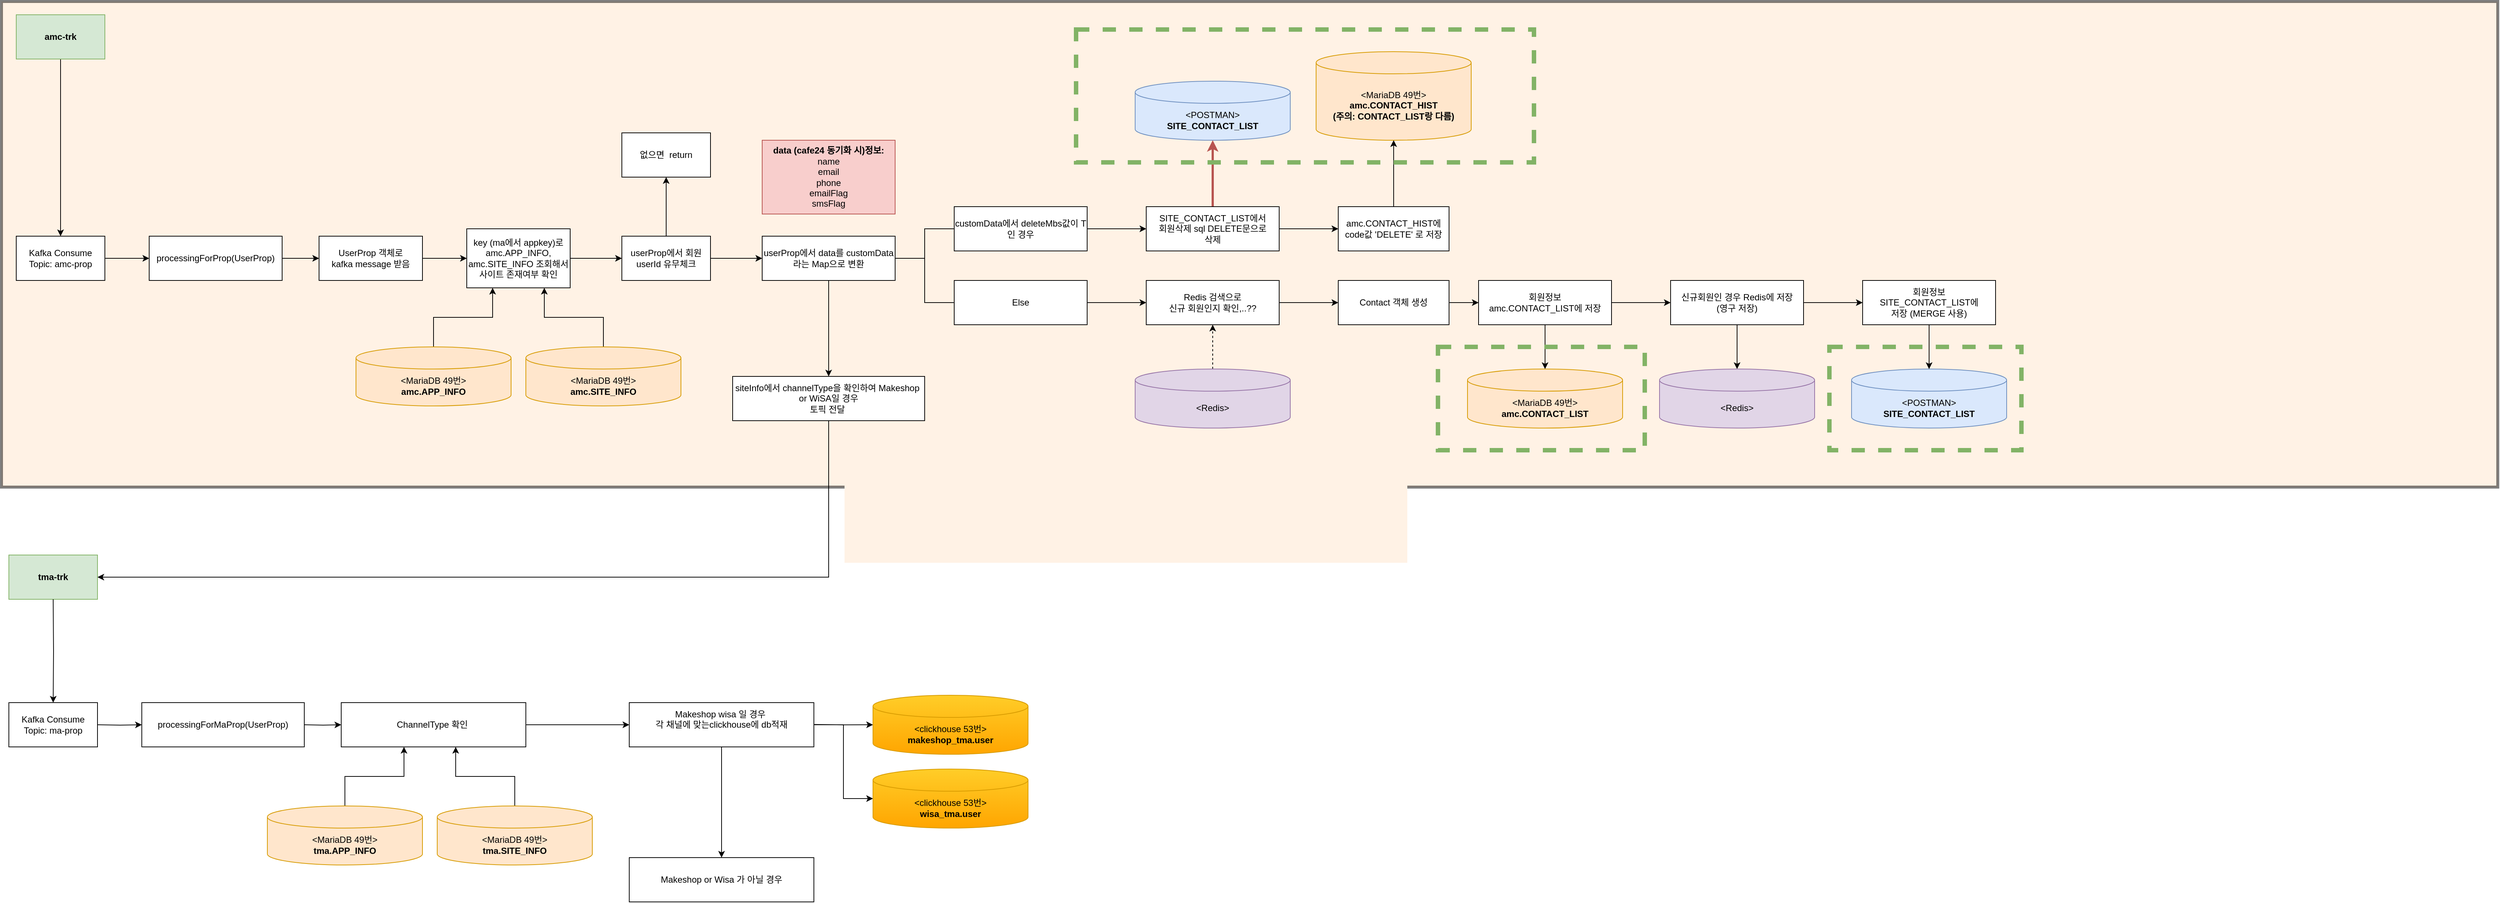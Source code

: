 <mxfile version="24.2.8" type="github">
  <diagram name="페이지-1" id="YjlreFpDYbA_ZAiuzA0E">
    <mxGraphModel dx="2605" dy="1375" grid="1" gridSize="10" guides="1" tooltips="1" connect="1" arrows="1" fold="1" page="1" pageScale="1" pageWidth="827" pageHeight="1169" math="0" shadow="0">
      <root>
        <mxCell id="0" />
        <mxCell id="1" parent="0" />
        <mxCell id="TUvRqALWJ90GoiGurT2q-159" value="" style="whiteSpace=wrap;html=1;rounded=0;fillColor=#ffe6cc;strokeColor=default;strokeWidth=4;opacity=50;" vertex="1" parent="1">
          <mxGeometry x="70" y="950" width="3380" height="658" as="geometry" />
        </mxCell>
        <mxCell id="TUvRqALWJ90GoiGurT2q-31" value="&amp;lt;POSTMAN&amp;gt;&lt;br&gt;&lt;b&gt;SITE_CONTACT_LIST&lt;/b&gt;" style="shape=cylinder3;whiteSpace=wrap;html=1;boundedLbl=1;backgroundOutline=1;size=15;fillColor=#dae8fc;strokeColor=#6c8ebf;" vertex="1" parent="1">
          <mxGeometry x="2575" y="1448" width="210" height="80" as="geometry" />
        </mxCell>
        <mxCell id="TUvRqALWJ90GoiGurT2q-33" value="&amp;lt;MariaDB 49번&amp;gt;&lt;br&gt;&lt;b&gt;amc.CONTACT_LIST&lt;/b&gt;" style="shape=cylinder3;whiteSpace=wrap;html=1;boundedLbl=1;backgroundOutline=1;size=15;fillColor=#ffe6cc;strokeColor=#d79b00;" vertex="1" parent="1">
          <mxGeometry x="2055" y="1448" width="210" height="80" as="geometry" />
        </mxCell>
        <mxCell id="TUvRqALWJ90GoiGurT2q-34" value="" style="edgeStyle=orthogonalEdgeStyle;rounded=0;orthogonalLoop=1;jettySize=auto;html=1;" edge="1" parent="1" source="TUvRqALWJ90GoiGurT2q-35" target="TUvRqALWJ90GoiGurT2q-41">
          <mxGeometry relative="1" as="geometry">
            <mxPoint x="280" y="1298" as="targetPoint" />
          </mxGeometry>
        </mxCell>
        <mxCell id="TUvRqALWJ90GoiGurT2q-35" value="amc-trk" style="rounded=0;whiteSpace=wrap;html=1;fillColor=#d5e8d4;strokeColor=#82b366;fontStyle=1" vertex="1" parent="1">
          <mxGeometry x="90" y="968" width="120" height="60" as="geometry" />
        </mxCell>
        <mxCell id="TUvRqALWJ90GoiGurT2q-36" value="" style="edgeStyle=orthogonalEdgeStyle;rounded=0;orthogonalLoop=1;jettySize=auto;html=1;" edge="1" parent="1" source="TUvRqALWJ90GoiGurT2q-37" target="TUvRqALWJ90GoiGurT2q-39">
          <mxGeometry relative="1" as="geometry" />
        </mxCell>
        <mxCell id="TUvRqALWJ90GoiGurT2q-37" value="processingForProp(UserProp)" style="rounded=0;whiteSpace=wrap;html=1;" vertex="1" parent="1">
          <mxGeometry x="270" y="1268" width="180" height="60" as="geometry" />
        </mxCell>
        <mxCell id="TUvRqALWJ90GoiGurT2q-38" value="" style="edgeStyle=orthogonalEdgeStyle;rounded=0;orthogonalLoop=1;jettySize=auto;html=1;" edge="1" parent="1" source="TUvRqALWJ90GoiGurT2q-39" target="TUvRqALWJ90GoiGurT2q-45">
          <mxGeometry relative="1" as="geometry" />
        </mxCell>
        <mxCell id="TUvRqALWJ90GoiGurT2q-39" value="UserProp 객체로 &lt;br&gt;kafka message 받음" style="rounded=0;whiteSpace=wrap;html=1;" vertex="1" parent="1">
          <mxGeometry x="500" y="1268" width="140" height="60" as="geometry" />
        </mxCell>
        <mxCell id="TUvRqALWJ90GoiGurT2q-40" style="edgeStyle=orthogonalEdgeStyle;rounded=0;orthogonalLoop=1;jettySize=auto;html=1;" edge="1" parent="1" source="TUvRqALWJ90GoiGurT2q-41" target="TUvRqALWJ90GoiGurT2q-37">
          <mxGeometry relative="1" as="geometry" />
        </mxCell>
        <mxCell id="TUvRqALWJ90GoiGurT2q-41" value="Kafka Consume&lt;br&gt;Topic: amc-prop" style="rounded=0;whiteSpace=wrap;html=1;" vertex="1" parent="1">
          <mxGeometry x="90" y="1268" width="120" height="60" as="geometry" />
        </mxCell>
        <mxCell id="TUvRqALWJ90GoiGurT2q-42" style="edgeStyle=orthogonalEdgeStyle;rounded=0;orthogonalLoop=1;jettySize=auto;html=1;entryX=0.25;entryY=1;entryDx=0;entryDy=0;" edge="1" parent="1" source="TUvRqALWJ90GoiGurT2q-43" target="TUvRqALWJ90GoiGurT2q-45">
          <mxGeometry relative="1" as="geometry">
            <Array as="points">
              <mxPoint x="655" y="1378" />
              <mxPoint x="735" y="1378" />
            </Array>
          </mxGeometry>
        </mxCell>
        <mxCell id="TUvRqALWJ90GoiGurT2q-43" value="&amp;lt;MariaDB 49번&amp;gt;&lt;br&gt;&lt;b&gt;amc.APP_INFO&lt;/b&gt;" style="shape=cylinder3;whiteSpace=wrap;html=1;boundedLbl=1;backgroundOutline=1;size=15;fillColor=#ffe6cc;strokeColor=#d79b00;" vertex="1" parent="1">
          <mxGeometry x="550" y="1418" width="210" height="80" as="geometry" />
        </mxCell>
        <mxCell id="TUvRqALWJ90GoiGurT2q-44" value="" style="edgeStyle=orthogonalEdgeStyle;rounded=0;orthogonalLoop=1;jettySize=auto;html=1;" edge="1" parent="1" source="TUvRqALWJ90GoiGurT2q-45" target="TUvRqALWJ90GoiGurT2q-50">
          <mxGeometry relative="1" as="geometry" />
        </mxCell>
        <mxCell id="TUvRqALWJ90GoiGurT2q-45" value="key (ma에서 appkey)로&lt;br&gt;amc.APP_INFO,&lt;br&gt;amc.SITE_INFO 조회해서 사이트 존재여부 확인" style="rounded=0;whiteSpace=wrap;html=1;" vertex="1" parent="1">
          <mxGeometry x="700" y="1258" width="140" height="80" as="geometry" />
        </mxCell>
        <mxCell id="TUvRqALWJ90GoiGurT2q-46" style="edgeStyle=orthogonalEdgeStyle;rounded=0;orthogonalLoop=1;jettySize=auto;html=1;entryX=0.75;entryY=1;entryDx=0;entryDy=0;exitX=0.5;exitY=0;exitDx=0;exitDy=0;exitPerimeter=0;" edge="1" parent="1" source="TUvRqALWJ90GoiGurT2q-47" target="TUvRqALWJ90GoiGurT2q-45">
          <mxGeometry relative="1" as="geometry">
            <Array as="points">
              <mxPoint x="885" y="1378" />
              <mxPoint x="805" y="1378" />
            </Array>
          </mxGeometry>
        </mxCell>
        <mxCell id="TUvRqALWJ90GoiGurT2q-47" value="&amp;lt;MariaDB 49번&amp;gt;&lt;br&gt;&lt;b&gt;amc.SITE_INFO&lt;/b&gt;" style="shape=cylinder3;whiteSpace=wrap;html=1;boundedLbl=1;backgroundOutline=1;size=15;fillColor=#ffe6cc;strokeColor=#d79b00;" vertex="1" parent="1">
          <mxGeometry x="780" y="1418" width="210" height="80" as="geometry" />
        </mxCell>
        <mxCell id="TUvRqALWJ90GoiGurT2q-48" value="" style="edgeStyle=orthogonalEdgeStyle;rounded=0;orthogonalLoop=1;jettySize=auto;html=1;" edge="1" parent="1" source="TUvRqALWJ90GoiGurT2q-50" target="TUvRqALWJ90GoiGurT2q-53">
          <mxGeometry relative="1" as="geometry" />
        </mxCell>
        <mxCell id="TUvRqALWJ90GoiGurT2q-49" value="" style="edgeStyle=orthogonalEdgeStyle;rounded=0;orthogonalLoop=1;jettySize=auto;html=1;endArrow=classic;endFill=1;" edge="1" parent="1" source="TUvRqALWJ90GoiGurT2q-50" target="TUvRqALWJ90GoiGurT2q-55">
          <mxGeometry relative="1" as="geometry" />
        </mxCell>
        <mxCell id="TUvRqALWJ90GoiGurT2q-50" value="userProp에서 회원 userId 유무체크" style="whiteSpace=wrap;html=1;rounded=0;" vertex="1" parent="1">
          <mxGeometry x="910" y="1268" width="120" height="60" as="geometry" />
        </mxCell>
        <mxCell id="TUvRqALWJ90GoiGurT2q-51" value="" style="edgeStyle=orthogonalEdgeStyle;rounded=0;orthogonalLoop=1;jettySize=auto;html=1;endArrow=none;endFill=0;" edge="1" parent="1" source="TUvRqALWJ90GoiGurT2q-53" target="TUvRqALWJ90GoiGurT2q-57">
          <mxGeometry relative="1" as="geometry" />
        </mxCell>
        <mxCell id="TUvRqALWJ90GoiGurT2q-52" value="" style="edgeStyle=orthogonalEdgeStyle;rounded=0;orthogonalLoop=1;jettySize=auto;html=1;endArrow=none;endFill=0;" edge="1" parent="1" source="TUvRqALWJ90GoiGurT2q-53" target="TUvRqALWJ90GoiGurT2q-59">
          <mxGeometry relative="1" as="geometry" />
        </mxCell>
        <mxCell id="TUvRqALWJ90GoiGurT2q-53" value="userProp에서 data를 customData 라는 Map으로 변환" style="whiteSpace=wrap;html=1;rounded=0;" vertex="1" parent="1">
          <mxGeometry x="1100" y="1268" width="180" height="60" as="geometry" />
        </mxCell>
        <mxCell id="TUvRqALWJ90GoiGurT2q-54" value="&lt;b&gt;data (cafe24 동기화 시)정보:&lt;/b&gt;&lt;br&gt;name&lt;br&gt;email&lt;br&gt;phone&lt;br&gt;emailFlag&lt;br&gt;smsFlag" style="whiteSpace=wrap;html=1;rounded=0;fillColor=#f8cecc;strokeColor=#b85450;" vertex="1" parent="1">
          <mxGeometry x="1100" y="1138" width="180" height="100" as="geometry" />
        </mxCell>
        <mxCell id="TUvRqALWJ90GoiGurT2q-55" value="없으면&amp;nbsp; return" style="whiteSpace=wrap;html=1;rounded=0;" vertex="1" parent="1">
          <mxGeometry x="910" y="1128" width="120" height="60" as="geometry" />
        </mxCell>
        <mxCell id="TUvRqALWJ90GoiGurT2q-56" value="" style="edgeStyle=orthogonalEdgeStyle;rounded=0;orthogonalLoop=1;jettySize=auto;html=1;endArrow=classic;endFill=1;" edge="1" parent="1" source="TUvRqALWJ90GoiGurT2q-57" target="TUvRqALWJ90GoiGurT2q-83">
          <mxGeometry relative="1" as="geometry" />
        </mxCell>
        <mxCell id="TUvRqALWJ90GoiGurT2q-57" value="customData에서 deleteMbs값이 T인 경우" style="whiteSpace=wrap;html=1;rounded=0;" vertex="1" parent="1">
          <mxGeometry x="1360" y="1228" width="180" height="60" as="geometry" />
        </mxCell>
        <mxCell id="TUvRqALWJ90GoiGurT2q-58" value="" style="edgeStyle=orthogonalEdgeStyle;rounded=0;orthogonalLoop=1;jettySize=auto;html=1;endArrow=classic;endFill=1;" edge="1" parent="1" source="TUvRqALWJ90GoiGurT2q-59" target="TUvRqALWJ90GoiGurT2q-61">
          <mxGeometry relative="1" as="geometry" />
        </mxCell>
        <mxCell id="TUvRqALWJ90GoiGurT2q-59" value="Else" style="whiteSpace=wrap;html=1;rounded=0;" vertex="1" parent="1">
          <mxGeometry x="1360" y="1328" width="180" height="60" as="geometry" />
        </mxCell>
        <mxCell id="TUvRqALWJ90GoiGurT2q-60" value="" style="edgeStyle=orthogonalEdgeStyle;rounded=0;orthogonalLoop=1;jettySize=auto;html=1;endArrow=classic;endFill=1;" edge="1" parent="1" source="TUvRqALWJ90GoiGurT2q-61" target="TUvRqALWJ90GoiGurT2q-65">
          <mxGeometry relative="1" as="geometry" />
        </mxCell>
        <mxCell id="TUvRqALWJ90GoiGurT2q-61" value="Redis 검색으로 &lt;br&gt;신규 회원인지 확인,..??" style="whiteSpace=wrap;html=1;rounded=0;" vertex="1" parent="1">
          <mxGeometry x="1620" y="1328" width="180" height="60" as="geometry" />
        </mxCell>
        <mxCell id="TUvRqALWJ90GoiGurT2q-62" style="edgeStyle=orthogonalEdgeStyle;rounded=0;orthogonalLoop=1;jettySize=auto;html=1;endArrow=classic;endFill=1;dashed=1;" edge="1" parent="1" source="TUvRqALWJ90GoiGurT2q-63" target="TUvRqALWJ90GoiGurT2q-61">
          <mxGeometry relative="1" as="geometry" />
        </mxCell>
        <mxCell id="TUvRqALWJ90GoiGurT2q-63" value="&amp;lt;Redis&amp;gt;&lt;br&gt;" style="shape=cylinder3;whiteSpace=wrap;html=1;boundedLbl=1;backgroundOutline=1;size=15;fillColor=#e1d5e7;strokeColor=#9673a6;" vertex="1" parent="1">
          <mxGeometry x="1605" y="1448" width="210" height="80" as="geometry" />
        </mxCell>
        <mxCell id="TUvRqALWJ90GoiGurT2q-64" value="" style="edgeStyle=orthogonalEdgeStyle;rounded=0;orthogonalLoop=1;jettySize=auto;html=1;endArrow=classic;endFill=1;" edge="1" parent="1" source="TUvRqALWJ90GoiGurT2q-65" target="TUvRqALWJ90GoiGurT2q-68">
          <mxGeometry relative="1" as="geometry" />
        </mxCell>
        <mxCell id="TUvRqALWJ90GoiGurT2q-65" value="Contact 객체 생성" style="whiteSpace=wrap;html=1;rounded=0;" vertex="1" parent="1">
          <mxGeometry x="1880" y="1328" width="150" height="60" as="geometry" />
        </mxCell>
        <mxCell id="TUvRqALWJ90GoiGurT2q-66" style="edgeStyle=orthogonalEdgeStyle;rounded=0;orthogonalLoop=1;jettySize=auto;html=1;endArrow=classic;endFill=1;" edge="1" parent="1" source="TUvRqALWJ90GoiGurT2q-68" target="TUvRqALWJ90GoiGurT2q-33">
          <mxGeometry relative="1" as="geometry" />
        </mxCell>
        <mxCell id="TUvRqALWJ90GoiGurT2q-67" value="" style="edgeStyle=orthogonalEdgeStyle;rounded=0;orthogonalLoop=1;jettySize=auto;html=1;endArrow=classic;endFill=1;" edge="1" parent="1" source="TUvRqALWJ90GoiGurT2q-68" target="TUvRqALWJ90GoiGurT2q-71">
          <mxGeometry relative="1" as="geometry" />
        </mxCell>
        <mxCell id="TUvRqALWJ90GoiGurT2q-68" value="회원정보 &lt;br&gt;amc.CONTACT_LIST에 저장" style="whiteSpace=wrap;html=1;rounded=0;" vertex="1" parent="1">
          <mxGeometry x="2070" y="1328" width="180" height="60" as="geometry" />
        </mxCell>
        <mxCell id="TUvRqALWJ90GoiGurT2q-69" style="edgeStyle=orthogonalEdgeStyle;rounded=0;orthogonalLoop=1;jettySize=auto;html=1;endArrow=classic;endFill=1;" edge="1" parent="1" source="TUvRqALWJ90GoiGurT2q-71" target="TUvRqALWJ90GoiGurT2q-72">
          <mxGeometry relative="1" as="geometry" />
        </mxCell>
        <mxCell id="TUvRqALWJ90GoiGurT2q-70" value="" style="edgeStyle=orthogonalEdgeStyle;rounded=0;orthogonalLoop=1;jettySize=auto;html=1;endArrow=classic;endFill=1;" edge="1" parent="1" source="TUvRqALWJ90GoiGurT2q-71" target="TUvRqALWJ90GoiGurT2q-76">
          <mxGeometry relative="1" as="geometry" />
        </mxCell>
        <mxCell id="TUvRqALWJ90GoiGurT2q-71" value="신규회원인 경우 Redis에 저장&lt;br&gt;(영구 저장)" style="whiteSpace=wrap;html=1;rounded=0;" vertex="1" parent="1">
          <mxGeometry x="2330" y="1328" width="180" height="60" as="geometry" />
        </mxCell>
        <mxCell id="TUvRqALWJ90GoiGurT2q-72" value="&amp;lt;Redis&amp;gt;&lt;br&gt;" style="shape=cylinder3;whiteSpace=wrap;html=1;boundedLbl=1;backgroundOutline=1;size=15;fillColor=#e1d5e7;strokeColor=#9673a6;" vertex="1" parent="1">
          <mxGeometry x="2315" y="1448" width="210" height="80" as="geometry" />
        </mxCell>
        <mxCell id="TUvRqALWJ90GoiGurT2q-73" value="&amp;lt;MariaDB 49번&amp;gt;&lt;br&gt;&lt;b&gt;amc.CONTACT_HIST&lt;br&gt;(주의: CONTACT_LIST랑 다름)&lt;br&gt;&lt;/b&gt;" style="shape=cylinder3;whiteSpace=wrap;html=1;boundedLbl=1;backgroundOutline=1;size=15;fillColor=#ffe6cc;strokeColor=#d79b00;" vertex="1" parent="1">
          <mxGeometry x="1850" y="1018" width="210" height="120" as="geometry" />
        </mxCell>
        <mxCell id="TUvRqALWJ90GoiGurT2q-74" style="edgeStyle=orthogonalEdgeStyle;rounded=0;orthogonalLoop=1;jettySize=auto;html=1;endArrow=classic;endFill=1;" edge="1" parent="1" source="TUvRqALWJ90GoiGurT2q-76" target="TUvRqALWJ90GoiGurT2q-31">
          <mxGeometry relative="1" as="geometry" />
        </mxCell>
        <mxCell id="TUvRqALWJ90GoiGurT2q-76" value="회원정보&lt;br&gt;SITE_CONTACT_LIST에&lt;br&gt;저장 (MERGE 사용)" style="whiteSpace=wrap;html=1;rounded=0;" vertex="1" parent="1">
          <mxGeometry x="2590" y="1328" width="180" height="60" as="geometry" />
        </mxCell>
        <mxCell id="TUvRqALWJ90GoiGurT2q-80" value="&amp;lt;POSTMAN&amp;gt;&lt;br&gt;&lt;b&gt;SITE_CONTACT_LIST&lt;/b&gt;" style="shape=cylinder3;whiteSpace=wrap;html=1;boundedLbl=1;backgroundOutline=1;size=15;fillColor=#dae8fc;strokeColor=#6c8ebf;" vertex="1" parent="1">
          <mxGeometry x="1605" y="1058" width="210" height="80" as="geometry" />
        </mxCell>
        <mxCell id="TUvRqALWJ90GoiGurT2q-81" style="edgeStyle=orthogonalEdgeStyle;rounded=0;orthogonalLoop=1;jettySize=auto;html=1;entryX=0.5;entryY=1;entryDx=0;entryDy=0;entryPerimeter=0;endArrow=classic;endFill=1;fillColor=#f8cecc;strokeColor=#b85450;strokeWidth=3;" edge="1" parent="1" source="TUvRqALWJ90GoiGurT2q-83" target="TUvRqALWJ90GoiGurT2q-80">
          <mxGeometry relative="1" as="geometry" />
        </mxCell>
        <mxCell id="TUvRqALWJ90GoiGurT2q-82" value="" style="edgeStyle=orthogonalEdgeStyle;rounded=0;orthogonalLoop=1;jettySize=auto;html=1;endArrow=classic;endFill=1;" edge="1" parent="1" source="TUvRqALWJ90GoiGurT2q-83" target="TUvRqALWJ90GoiGurT2q-85">
          <mxGeometry relative="1" as="geometry" />
        </mxCell>
        <mxCell id="TUvRqALWJ90GoiGurT2q-83" value="SITE_CONTACT_LIST에서&lt;br&gt;회원삭제 sql DELETE문으로 &lt;br&gt;삭제" style="whiteSpace=wrap;html=1;rounded=0;" vertex="1" parent="1">
          <mxGeometry x="1620" y="1228" width="180" height="60" as="geometry" />
        </mxCell>
        <mxCell id="TUvRqALWJ90GoiGurT2q-84" style="edgeStyle=orthogonalEdgeStyle;rounded=0;orthogonalLoop=1;jettySize=auto;html=1;entryX=0.5;entryY=1;entryDx=0;entryDy=0;entryPerimeter=0;endArrow=classic;endFill=1;" edge="1" parent="1" source="TUvRqALWJ90GoiGurT2q-85" target="TUvRqALWJ90GoiGurT2q-73">
          <mxGeometry relative="1" as="geometry" />
        </mxCell>
        <mxCell id="TUvRqALWJ90GoiGurT2q-85" value="amc.CONTACT_HIST에&lt;br&gt;code값 &#39;DELETE&#39; 로 저장" style="whiteSpace=wrap;html=1;rounded=0;" vertex="1" parent="1">
          <mxGeometry x="1880" y="1228" width="150" height="60" as="geometry" />
        </mxCell>
        <mxCell id="TUvRqALWJ90GoiGurT2q-115" value="" style="whiteSpace=wrap;html=1;rounded=0;fillColor=none;strokeColor=#82b366;strokeWidth=6;dashed=1;" vertex="1" parent="1">
          <mxGeometry x="2015" y="1418" width="280" height="140" as="geometry" />
        </mxCell>
        <mxCell id="TUvRqALWJ90GoiGurT2q-116" value="" style="whiteSpace=wrap;html=1;rounded=0;fillColor=none;strokeColor=#82b366;strokeWidth=6;dashed=1;" vertex="1" parent="1">
          <mxGeometry x="2545" y="1418" width="260" height="140" as="geometry" />
        </mxCell>
        <mxCell id="TUvRqALWJ90GoiGurT2q-118" value="" style="whiteSpace=wrap;html=1;rounded=0;fillColor=none;strokeColor=#82b366;strokeWidth=6;dashed=1;" vertex="1" parent="1">
          <mxGeometry x="1525" y="988" width="620" height="180" as="geometry" />
        </mxCell>
        <mxCell id="TUvRqALWJ90GoiGurT2q-152" value="siteInfo에서 channelType을 확인하여 Makeshop&amp;nbsp; or WiSA일 경우&lt;div&gt;토픽 전달&amp;nbsp;&lt;/div&gt;" style="whiteSpace=wrap;html=1;rounded=0;" vertex="1" parent="1">
          <mxGeometry x="1060" y="1458" width="260" height="60" as="geometry" />
        </mxCell>
        <mxCell id="TUvRqALWJ90GoiGurT2q-154" value="" style="endArrow=classic;html=1;rounded=0;exitX=0.5;exitY=1;exitDx=0;exitDy=0;entryX=0.5;entryY=0;entryDx=0;entryDy=0;" edge="1" parent="1" source="TUvRqALWJ90GoiGurT2q-53" target="TUvRqALWJ90GoiGurT2q-152">
          <mxGeometry width="50" height="50" relative="1" as="geometry">
            <mxPoint x="1420" y="1450" as="sourcePoint" />
            <mxPoint x="1470" y="1400" as="targetPoint" />
          </mxGeometry>
        </mxCell>
        <mxCell id="TUvRqALWJ90GoiGurT2q-156" value="tma-trk" style="rounded=0;whiteSpace=wrap;html=1;fillColor=#d5e8d4;strokeColor=#82b366;fontStyle=1" vertex="1" parent="1">
          <mxGeometry x="80" y="1700" width="120" height="60" as="geometry" />
        </mxCell>
        <mxCell id="TUvRqALWJ90GoiGurT2q-157" value="" style="edgeStyle=orthogonalEdgeStyle;rounded=0;orthogonalLoop=1;jettySize=auto;html=1;" edge="1" parent="1" target="TUvRqALWJ90GoiGurT2q-158">
          <mxGeometry relative="1" as="geometry">
            <mxPoint x="270" y="2030" as="targetPoint" />
            <mxPoint x="140" y="1760" as="sourcePoint" />
          </mxGeometry>
        </mxCell>
        <mxCell id="TUvRqALWJ90GoiGurT2q-158" value="Kafka Consume&lt;br&gt;Topic: ma-prop" style="rounded=0;whiteSpace=wrap;html=1;" vertex="1" parent="1">
          <mxGeometry x="80" y="1900" width="120" height="60" as="geometry" />
        </mxCell>
        <mxCell id="TUvRqALWJ90GoiGurT2q-161" value="" style="endArrow=classic;html=1;rounded=0;exitX=0.5;exitY=1;exitDx=0;exitDy=0;entryX=1;entryY=0.5;entryDx=0;entryDy=0;" edge="1" parent="1" source="TUvRqALWJ90GoiGurT2q-152" target="TUvRqALWJ90GoiGurT2q-156">
          <mxGeometry width="50" height="50" relative="1" as="geometry">
            <mxPoint x="1100" y="1550" as="sourcePoint" />
            <mxPoint x="1180" y="1740" as="targetPoint" />
            <Array as="points">
              <mxPoint x="1190" y="1730" />
            </Array>
          </mxGeometry>
        </mxCell>
        <mxCell id="TUvRqALWJ90GoiGurT2q-162" value="processingForMaProp(UserProp)" style="rounded=0;whiteSpace=wrap;html=1;" vertex="1" parent="1">
          <mxGeometry x="260" y="1900" width="220" height="60" as="geometry" />
        </mxCell>
        <mxCell id="TUvRqALWJ90GoiGurT2q-163" style="edgeStyle=orthogonalEdgeStyle;rounded=0;orthogonalLoop=1;jettySize=auto;html=1;" edge="1" parent="1" target="TUvRqALWJ90GoiGurT2q-162">
          <mxGeometry relative="1" as="geometry">
            <mxPoint x="200" y="1930" as="sourcePoint" />
          </mxGeometry>
        </mxCell>
        <mxCell id="TUvRqALWJ90GoiGurT2q-164" value="" style="edgeStyle=orthogonalEdgeStyle;rounded=0;orthogonalLoop=1;jettySize=auto;html=1;" edge="1" parent="1" target="TUvRqALWJ90GoiGurT2q-165">
          <mxGeometry relative="1" as="geometry">
            <mxPoint x="480" y="1930" as="sourcePoint" />
          </mxGeometry>
        </mxCell>
        <mxCell id="TUvRqALWJ90GoiGurT2q-165" value="ChannelType 확인&amp;nbsp;" style="rounded=0;whiteSpace=wrap;html=1;" vertex="1" parent="1">
          <mxGeometry x="530" y="1900" width="250" height="60" as="geometry" />
        </mxCell>
        <mxCell id="TUvRqALWJ90GoiGurT2q-166" style="edgeStyle=orthogonalEdgeStyle;rounded=0;orthogonalLoop=1;jettySize=auto;html=1;entryX=0.25;entryY=1;entryDx=0;entryDy=0;" edge="1" parent="1" source="TUvRqALWJ90GoiGurT2q-167">
          <mxGeometry relative="1" as="geometry">
            <Array as="points">
              <mxPoint x="535" y="2000" />
              <mxPoint x="615" y="2000" />
            </Array>
            <mxPoint x="615" y="1960" as="targetPoint" />
          </mxGeometry>
        </mxCell>
        <mxCell id="TUvRqALWJ90GoiGurT2q-167" value="&amp;lt;MariaDB 49번&amp;gt;&lt;br&gt;&lt;b&gt;tma.APP_INFO&lt;/b&gt;" style="shape=cylinder3;whiteSpace=wrap;html=1;boundedLbl=1;backgroundOutline=1;size=15;fillColor=#ffe6cc;strokeColor=#d79b00;" vertex="1" parent="1">
          <mxGeometry x="430" y="2040" width="210" height="80" as="geometry" />
        </mxCell>
        <mxCell id="TUvRqALWJ90GoiGurT2q-168" style="edgeStyle=orthogonalEdgeStyle;rounded=0;orthogonalLoop=1;jettySize=auto;html=1;entryX=0.75;entryY=1;entryDx=0;entryDy=0;exitX=0.5;exitY=0;exitDx=0;exitDy=0;exitPerimeter=0;" edge="1" parent="1" source="TUvRqALWJ90GoiGurT2q-169">
          <mxGeometry relative="1" as="geometry">
            <Array as="points">
              <mxPoint x="765" y="2000" />
              <mxPoint x="685" y="2000" />
            </Array>
            <mxPoint x="685" y="1960" as="targetPoint" />
          </mxGeometry>
        </mxCell>
        <mxCell id="TUvRqALWJ90GoiGurT2q-169" value="&amp;lt;MariaDB 49번&amp;gt;&lt;br&gt;&lt;b&gt;tma.SITE_INFO&lt;/b&gt;" style="shape=cylinder3;whiteSpace=wrap;html=1;boundedLbl=1;backgroundOutline=1;size=15;fillColor=#ffe6cc;strokeColor=#d79b00;" vertex="1" parent="1">
          <mxGeometry x="660" y="2040" width="210" height="80" as="geometry" />
        </mxCell>
        <mxCell id="TUvRqALWJ90GoiGurT2q-170" value="" style="edgeStyle=orthogonalEdgeStyle;rounded=0;orthogonalLoop=1;jettySize=auto;html=1;exitX=1;exitY=0.5;exitDx=0;exitDy=0;" edge="1" parent="1" target="TUvRqALWJ90GoiGurT2q-171" source="TUvRqALWJ90GoiGurT2q-165">
          <mxGeometry relative="1" as="geometry">
            <mxPoint x="860" y="1930" as="sourcePoint" />
          </mxGeometry>
        </mxCell>
        <mxCell id="TUvRqALWJ90GoiGurT2q-171" value="Makeshop wisa 일 경우&amp;nbsp;&lt;div&gt;각 채널에 맞는clickhouse에 db적재&lt;div&gt;&lt;br&gt;&lt;/div&gt;&lt;/div&gt;" style="whiteSpace=wrap;html=1;rounded=0;" vertex="1" parent="1">
          <mxGeometry x="920" y="1900" width="250" height="60" as="geometry" />
        </mxCell>
        <mxCell id="TUvRqALWJ90GoiGurT2q-172" value="&amp;lt;clickhouse 53번&amp;gt;&lt;br&gt;&lt;div&gt;&lt;b&gt;makeshop_tma.user&lt;/b&gt;&lt;/div&gt;" style="shape=cylinder3;whiteSpace=wrap;html=1;boundedLbl=1;backgroundOutline=1;size=15;fillColor=#ffcd28;strokeColor=#d79b00;gradientColor=#ffa500;" vertex="1" parent="1">
          <mxGeometry x="1250" y="1890" width="210" height="80" as="geometry" />
        </mxCell>
        <mxCell id="TUvRqALWJ90GoiGurT2q-173" value="&amp;lt;clickhouse 53번&amp;gt;&lt;br&gt;&lt;div&gt;&lt;b&gt;wisa_tma.user&lt;/b&gt;&lt;/div&gt;" style="shape=cylinder3;whiteSpace=wrap;html=1;boundedLbl=1;backgroundOutline=1;size=15;fillColor=#ffcd28;strokeColor=#d79b00;gradientColor=#ffa500;" vertex="1" parent="1">
          <mxGeometry x="1250" y="1990" width="210" height="80" as="geometry" />
        </mxCell>
        <mxCell id="TUvRqALWJ90GoiGurT2q-174" value="" style="edgeStyle=orthogonalEdgeStyle;rounded=0;orthogonalLoop=1;jettySize=auto;html=1;exitX=1;exitY=0.5;exitDx=0;exitDy=0;" edge="1" parent="1">
          <mxGeometry relative="1" as="geometry">
            <mxPoint x="1170" y="1929.63" as="sourcePoint" />
            <mxPoint x="1250" y="1930" as="targetPoint" />
          </mxGeometry>
        </mxCell>
        <mxCell id="TUvRqALWJ90GoiGurT2q-175" value="" style="edgeStyle=orthogonalEdgeStyle;rounded=0;orthogonalLoop=1;jettySize=auto;html=1;exitX=1;exitY=0.5;exitDx=0;exitDy=0;entryX=0;entryY=0.5;entryDx=0;entryDy=0;entryPerimeter=0;" edge="1" parent="1" source="TUvRqALWJ90GoiGurT2q-171" target="TUvRqALWJ90GoiGurT2q-173">
          <mxGeometry relative="1" as="geometry">
            <mxPoint x="1180" y="1939.63" as="sourcePoint" />
            <mxPoint x="1260" y="1940" as="targetPoint" />
          </mxGeometry>
        </mxCell>
        <mxCell id="TUvRqALWJ90GoiGurT2q-182" value="" style="edgeStyle=orthogonalEdgeStyle;rounded=0;orthogonalLoop=1;jettySize=auto;html=1;endArrow=classic;endFill=1;exitX=0.5;exitY=1;exitDx=0;exitDy=0;" edge="1" parent="1" target="TUvRqALWJ90GoiGurT2q-183" source="TUvRqALWJ90GoiGurT2q-171">
          <mxGeometry relative="1" as="geometry">
            <mxPoint x="1060" y="2170" as="sourcePoint" />
          </mxGeometry>
        </mxCell>
        <mxCell id="TUvRqALWJ90GoiGurT2q-183" value="Makeshop or Wisa 가 아닐 경우" style="whiteSpace=wrap;html=1;rounded=0;" vertex="1" parent="1">
          <mxGeometry x="920" y="2110" width="250" height="60" as="geometry" />
        </mxCell>
      </root>
    </mxGraphModel>
  </diagram>
</mxfile>
